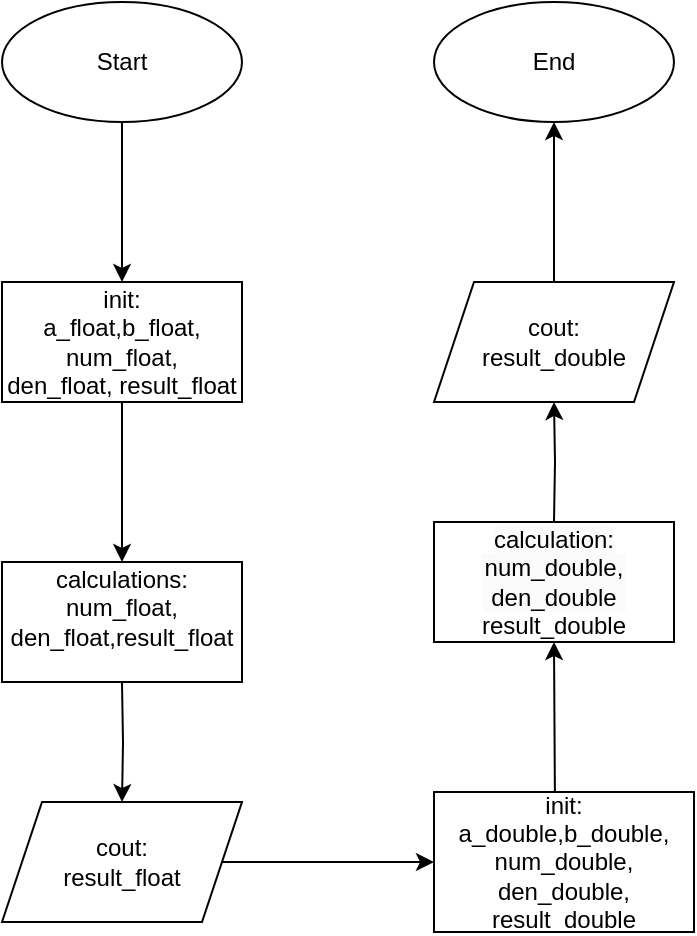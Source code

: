 <mxfile version="24.7.17">
  <diagram name="Page-1" id="OC2NQbvYeqmmreoolA3l">
    <mxGraphModel dx="678" dy="784" grid="1" gridSize="10" guides="1" tooltips="1" connect="1" arrows="1" fold="1" page="1" pageScale="1" pageWidth="827" pageHeight="1169" math="0" shadow="0">
      <root>
        <mxCell id="0" />
        <mxCell id="1" parent="0" />
        <mxCell id="nMZkfGjfCjID_fOTiNAv-22" value="" style="edgeStyle=orthogonalEdgeStyle;rounded=0;orthogonalLoop=1;jettySize=auto;html=1;" edge="1" parent="1" source="nMZkfGjfCjID_fOTiNAv-1">
          <mxGeometry relative="1" as="geometry">
            <mxPoint x="414" y="150" as="targetPoint" />
          </mxGeometry>
        </mxCell>
        <mxCell id="nMZkfGjfCjID_fOTiNAv-1" value="Start" style="ellipse;whiteSpace=wrap;html=1;" vertex="1" parent="1">
          <mxGeometry x="354" y="10" width="120" height="60" as="geometry" />
        </mxCell>
        <mxCell id="nMZkfGjfCjID_fOTiNAv-5" value="" style="edgeStyle=orthogonalEdgeStyle;rounded=0;orthogonalLoop=1;jettySize=auto;html=1;" edge="1" parent="1">
          <mxGeometry relative="1" as="geometry">
            <mxPoint x="414" y="210" as="sourcePoint" />
            <mxPoint x="414" y="290" as="targetPoint" />
          </mxGeometry>
        </mxCell>
        <mxCell id="nMZkfGjfCjID_fOTiNAv-7" value="" style="edgeStyle=orthogonalEdgeStyle;rounded=0;orthogonalLoop=1;jettySize=auto;html=1;entryX=0.5;entryY=0;entryDx=0;entryDy=0;" edge="1" parent="1" target="nMZkfGjfCjID_fOTiNAv-24">
          <mxGeometry relative="1" as="geometry">
            <mxPoint x="414" y="350" as="sourcePoint" />
            <mxPoint x="414" y="410" as="targetPoint" />
          </mxGeometry>
        </mxCell>
        <mxCell id="nMZkfGjfCjID_fOTiNAv-9" value="" style="edgeStyle=orthogonalEdgeStyle;rounded=0;orthogonalLoop=1;jettySize=auto;html=1;exitX=1;exitY=0.5;exitDx=0;exitDy=0;entryX=0;entryY=0.5;entryDx=0;entryDy=0;" edge="1" parent="1" source="nMZkfGjfCjID_fOTiNAv-24" target="nMZkfGjfCjID_fOTiNAv-27">
          <mxGeometry relative="1" as="geometry">
            <mxPoint x="464" y="440" as="sourcePoint" />
            <mxPoint x="590" y="440" as="targetPoint" />
            <Array as="points" />
          </mxGeometry>
        </mxCell>
        <mxCell id="nMZkfGjfCjID_fOTiNAv-13" value="" style="edgeStyle=orthogonalEdgeStyle;rounded=0;orthogonalLoop=1;jettySize=auto;html=1;exitX=0.465;exitY=0.023;exitDx=0;exitDy=0;exitPerimeter=0;" edge="1" parent="1" source="nMZkfGjfCjID_fOTiNAv-27">
          <mxGeometry relative="1" as="geometry">
            <mxPoint x="630" y="410" as="sourcePoint" />
            <mxPoint x="630" y="330" as="targetPoint" />
          </mxGeometry>
        </mxCell>
        <mxCell id="nMZkfGjfCjID_fOTiNAv-15" value="" style="edgeStyle=orthogonalEdgeStyle;rounded=0;orthogonalLoop=1;jettySize=auto;html=1;entryX=0.5;entryY=1;entryDx=0;entryDy=0;" edge="1" parent="1" target="nMZkfGjfCjID_fOTiNAv-23">
          <mxGeometry relative="1" as="geometry">
            <mxPoint x="630" y="270" as="sourcePoint" />
            <mxPoint x="630" y="200" as="targetPoint" />
          </mxGeometry>
        </mxCell>
        <mxCell id="nMZkfGjfCjID_fOTiNAv-20" style="edgeStyle=orthogonalEdgeStyle;rounded=0;orthogonalLoop=1;jettySize=auto;html=1;entryX=0.5;entryY=1;entryDx=0;entryDy=0;exitX=0.5;exitY=0;exitDx=0;exitDy=0;" edge="1" parent="1" source="nMZkfGjfCjID_fOTiNAv-23" target="nMZkfGjfCjID_fOTiNAv-19">
          <mxGeometry relative="1" as="geometry">
            <mxPoint x="630" y="140" as="sourcePoint" />
          </mxGeometry>
        </mxCell>
        <mxCell id="nMZkfGjfCjID_fOTiNAv-19" value="End" style="ellipse;whiteSpace=wrap;html=1;" vertex="1" parent="1">
          <mxGeometry x="570" y="10" width="120" height="60" as="geometry" />
        </mxCell>
        <mxCell id="nMZkfGjfCjID_fOTiNAv-23" value="cout:&lt;div&gt;result_double&lt;/div&gt;" style="shape=parallelogram;perimeter=parallelogramPerimeter;whiteSpace=wrap;html=1;fixedSize=1;" vertex="1" parent="1">
          <mxGeometry x="570" y="150" width="120" height="60" as="geometry" />
        </mxCell>
        <mxCell id="nMZkfGjfCjID_fOTiNAv-24" value="cout:&lt;div&gt;result_float&lt;/div&gt;" style="shape=parallelogram;perimeter=parallelogramPerimeter;whiteSpace=wrap;html=1;fixedSize=1;" vertex="1" parent="1">
          <mxGeometry x="354" y="410" width="120" height="60" as="geometry" />
        </mxCell>
        <mxCell id="nMZkfGjfCjID_fOTiNAv-25" value="init:&lt;div&gt;a_float,b_float,&lt;/div&gt;&lt;div&gt;num_float,&lt;/div&gt;&lt;div&gt;den_float, result_float&lt;/div&gt;" style="rounded=0;whiteSpace=wrap;html=1;" vertex="1" parent="1">
          <mxGeometry x="354" y="150" width="120" height="60" as="geometry" />
        </mxCell>
        <mxCell id="nMZkfGjfCjID_fOTiNAv-26" value="&lt;div&gt;&lt;span style=&quot;background-color: initial;&quot;&gt;calculations:&lt;/span&gt;&lt;/div&gt;&lt;div&gt;&lt;span style=&quot;background-color: initial;&quot;&gt;num_float,&lt;/span&gt;&lt;/div&gt;&lt;div&gt;&lt;span style=&quot;background-color: initial;&quot;&gt;den_float,result_float&lt;/span&gt;&lt;/div&gt;&lt;div&gt;&lt;br&gt;&lt;/div&gt;" style="rounded=0;whiteSpace=wrap;html=1;" vertex="1" parent="1">
          <mxGeometry x="354" y="290" width="120" height="60" as="geometry" />
        </mxCell>
        <mxCell id="nMZkfGjfCjID_fOTiNAv-27" value="init:&lt;div&gt;a_double,b_double,&lt;/div&gt;&lt;div&gt;num_double,&lt;/div&gt;&lt;div&gt;den_double, result_double&lt;/div&gt;" style="rounded=0;whiteSpace=wrap;html=1;" vertex="1" parent="1">
          <mxGeometry x="570" y="405" width="130" height="70" as="geometry" />
        </mxCell>
        <mxCell id="nMZkfGjfCjID_fOTiNAv-28" value="&lt;br&gt;&lt;span style=&quot;color: rgb(0, 0, 0); font-family: Helvetica; font-size: 12px; font-style: normal; font-variant-ligatures: normal; font-variant-caps: normal; font-weight: 400; letter-spacing: normal; orphans: 2; text-align: center; text-indent: 0px; text-transform: none; widows: 2; word-spacing: 0px; -webkit-text-stroke-width: 0px; white-space: normal; background-color: rgb(251, 251, 251); text-decoration-thickness: initial; text-decoration-style: initial; text-decoration-color: initial; display: inline !important; float: none;&quot;&gt;calculation:&lt;/span&gt;&lt;div style=&quot;forced-color-adjust: none; color: rgb(0, 0, 0); font-family: Helvetica; font-size: 12px; font-style: normal; font-variant-ligatures: normal; font-variant-caps: normal; font-weight: 400; letter-spacing: normal; orphans: 2; text-align: center; text-indent: 0px; text-transform: none; widows: 2; word-spacing: 0px; -webkit-text-stroke-width: 0px; white-space: normal; background-color: rgb(251, 251, 251); text-decoration-thickness: initial; text-decoration-style: initial; text-decoration-color: initial;&quot;&gt;num_double,&lt;/div&gt;&lt;div style=&quot;forced-color-adjust: none; color: rgb(0, 0, 0); font-family: Helvetica; font-size: 12px; font-style: normal; font-variant-ligatures: normal; font-variant-caps: normal; font-weight: 400; letter-spacing: normal; orphans: 2; text-align: center; text-indent: 0px; text-transform: none; widows: 2; word-spacing: 0px; -webkit-text-stroke-width: 0px; white-space: normal; background-color: rgb(251, 251, 251); text-decoration-thickness: initial; text-decoration-style: initial; text-decoration-color: initial;&quot;&gt;den_double&lt;/div&gt;result_double&lt;div&gt;&lt;br/&gt;&lt;/div&gt;" style="rounded=0;whiteSpace=wrap;html=1;" vertex="1" parent="1">
          <mxGeometry x="570" y="270" width="120" height="60" as="geometry" />
        </mxCell>
      </root>
    </mxGraphModel>
  </diagram>
</mxfile>

